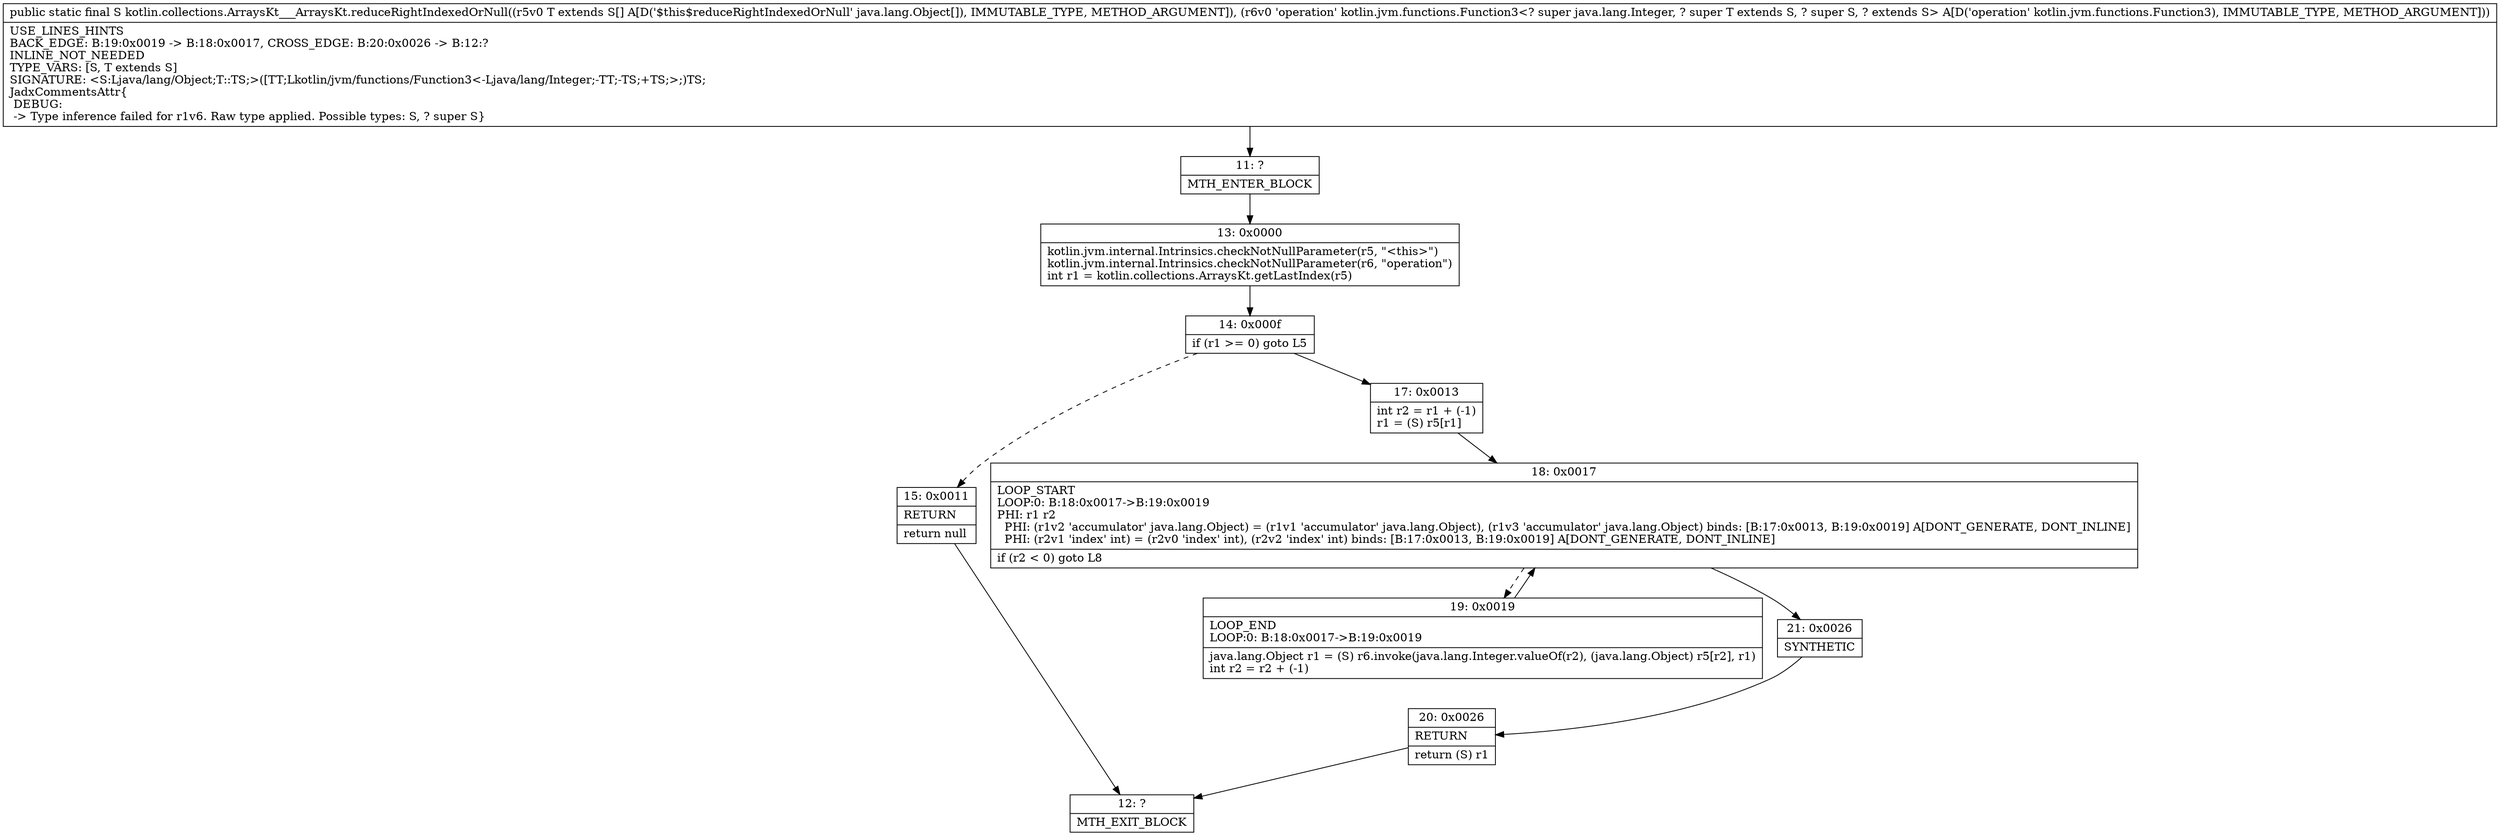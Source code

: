 digraph "CFG forkotlin.collections.ArraysKt___ArraysKt.reduceRightIndexedOrNull([Ljava\/lang\/Object;Lkotlin\/jvm\/functions\/Function3;)Ljava\/lang\/Object;" {
Node_11 [shape=record,label="{11\:\ ?|MTH_ENTER_BLOCK\l}"];
Node_13 [shape=record,label="{13\:\ 0x0000|kotlin.jvm.internal.Intrinsics.checkNotNullParameter(r5, \"\<this\>\")\lkotlin.jvm.internal.Intrinsics.checkNotNullParameter(r6, \"operation\")\lint r1 = kotlin.collections.ArraysKt.getLastIndex(r5)\l}"];
Node_14 [shape=record,label="{14\:\ 0x000f|if (r1 \>= 0) goto L5\l}"];
Node_15 [shape=record,label="{15\:\ 0x0011|RETURN\l|return null\l}"];
Node_12 [shape=record,label="{12\:\ ?|MTH_EXIT_BLOCK\l}"];
Node_17 [shape=record,label="{17\:\ 0x0013|int r2 = r1 + (\-1)\lr1 = (S) r5[r1]\l}"];
Node_18 [shape=record,label="{18\:\ 0x0017|LOOP_START\lLOOP:0: B:18:0x0017\-\>B:19:0x0019\lPHI: r1 r2 \l  PHI: (r1v2 'accumulator' java.lang.Object) = (r1v1 'accumulator' java.lang.Object), (r1v3 'accumulator' java.lang.Object) binds: [B:17:0x0013, B:19:0x0019] A[DONT_GENERATE, DONT_INLINE]\l  PHI: (r2v1 'index' int) = (r2v0 'index' int), (r2v2 'index' int) binds: [B:17:0x0013, B:19:0x0019] A[DONT_GENERATE, DONT_INLINE]\l|if (r2 \< 0) goto L8\l}"];
Node_19 [shape=record,label="{19\:\ 0x0019|LOOP_END\lLOOP:0: B:18:0x0017\-\>B:19:0x0019\l|java.lang.Object r1 = (S) r6.invoke(java.lang.Integer.valueOf(r2), (java.lang.Object) r5[r2], r1)\lint r2 = r2 + (\-1)\l}"];
Node_21 [shape=record,label="{21\:\ 0x0026|SYNTHETIC\l}"];
Node_20 [shape=record,label="{20\:\ 0x0026|RETURN\l|return (S) r1\l}"];
MethodNode[shape=record,label="{public static final S kotlin.collections.ArraysKt___ArraysKt.reduceRightIndexedOrNull((r5v0 T extends S[] A[D('$this$reduceRightIndexedOrNull' java.lang.Object[]), IMMUTABLE_TYPE, METHOD_ARGUMENT]), (r6v0 'operation' kotlin.jvm.functions.Function3\<? super java.lang.Integer, ? super T extends S, ? super S, ? extends S\> A[D('operation' kotlin.jvm.functions.Function3), IMMUTABLE_TYPE, METHOD_ARGUMENT]))  | USE_LINES_HINTS\lBACK_EDGE: B:19:0x0019 \-\> B:18:0x0017, CROSS_EDGE: B:20:0x0026 \-\> B:12:?\lINLINE_NOT_NEEDED\lTYPE_VARS: [S, T extends S]\lSIGNATURE: \<S:Ljava\/lang\/Object;T::TS;\>([TT;Lkotlin\/jvm\/functions\/Function3\<\-Ljava\/lang\/Integer;\-TT;\-TS;+TS;\>;)TS;\lJadxCommentsAttr\{\l DEBUG: \l \-\> Type inference failed for r1v6. Raw type applied. Possible types: S, ? super S\}\l}"];
MethodNode -> Node_11;Node_11 -> Node_13;
Node_13 -> Node_14;
Node_14 -> Node_15[style=dashed];
Node_14 -> Node_17;
Node_15 -> Node_12;
Node_17 -> Node_18;
Node_18 -> Node_19[style=dashed];
Node_18 -> Node_21;
Node_19 -> Node_18;
Node_21 -> Node_20;
Node_20 -> Node_12;
}

